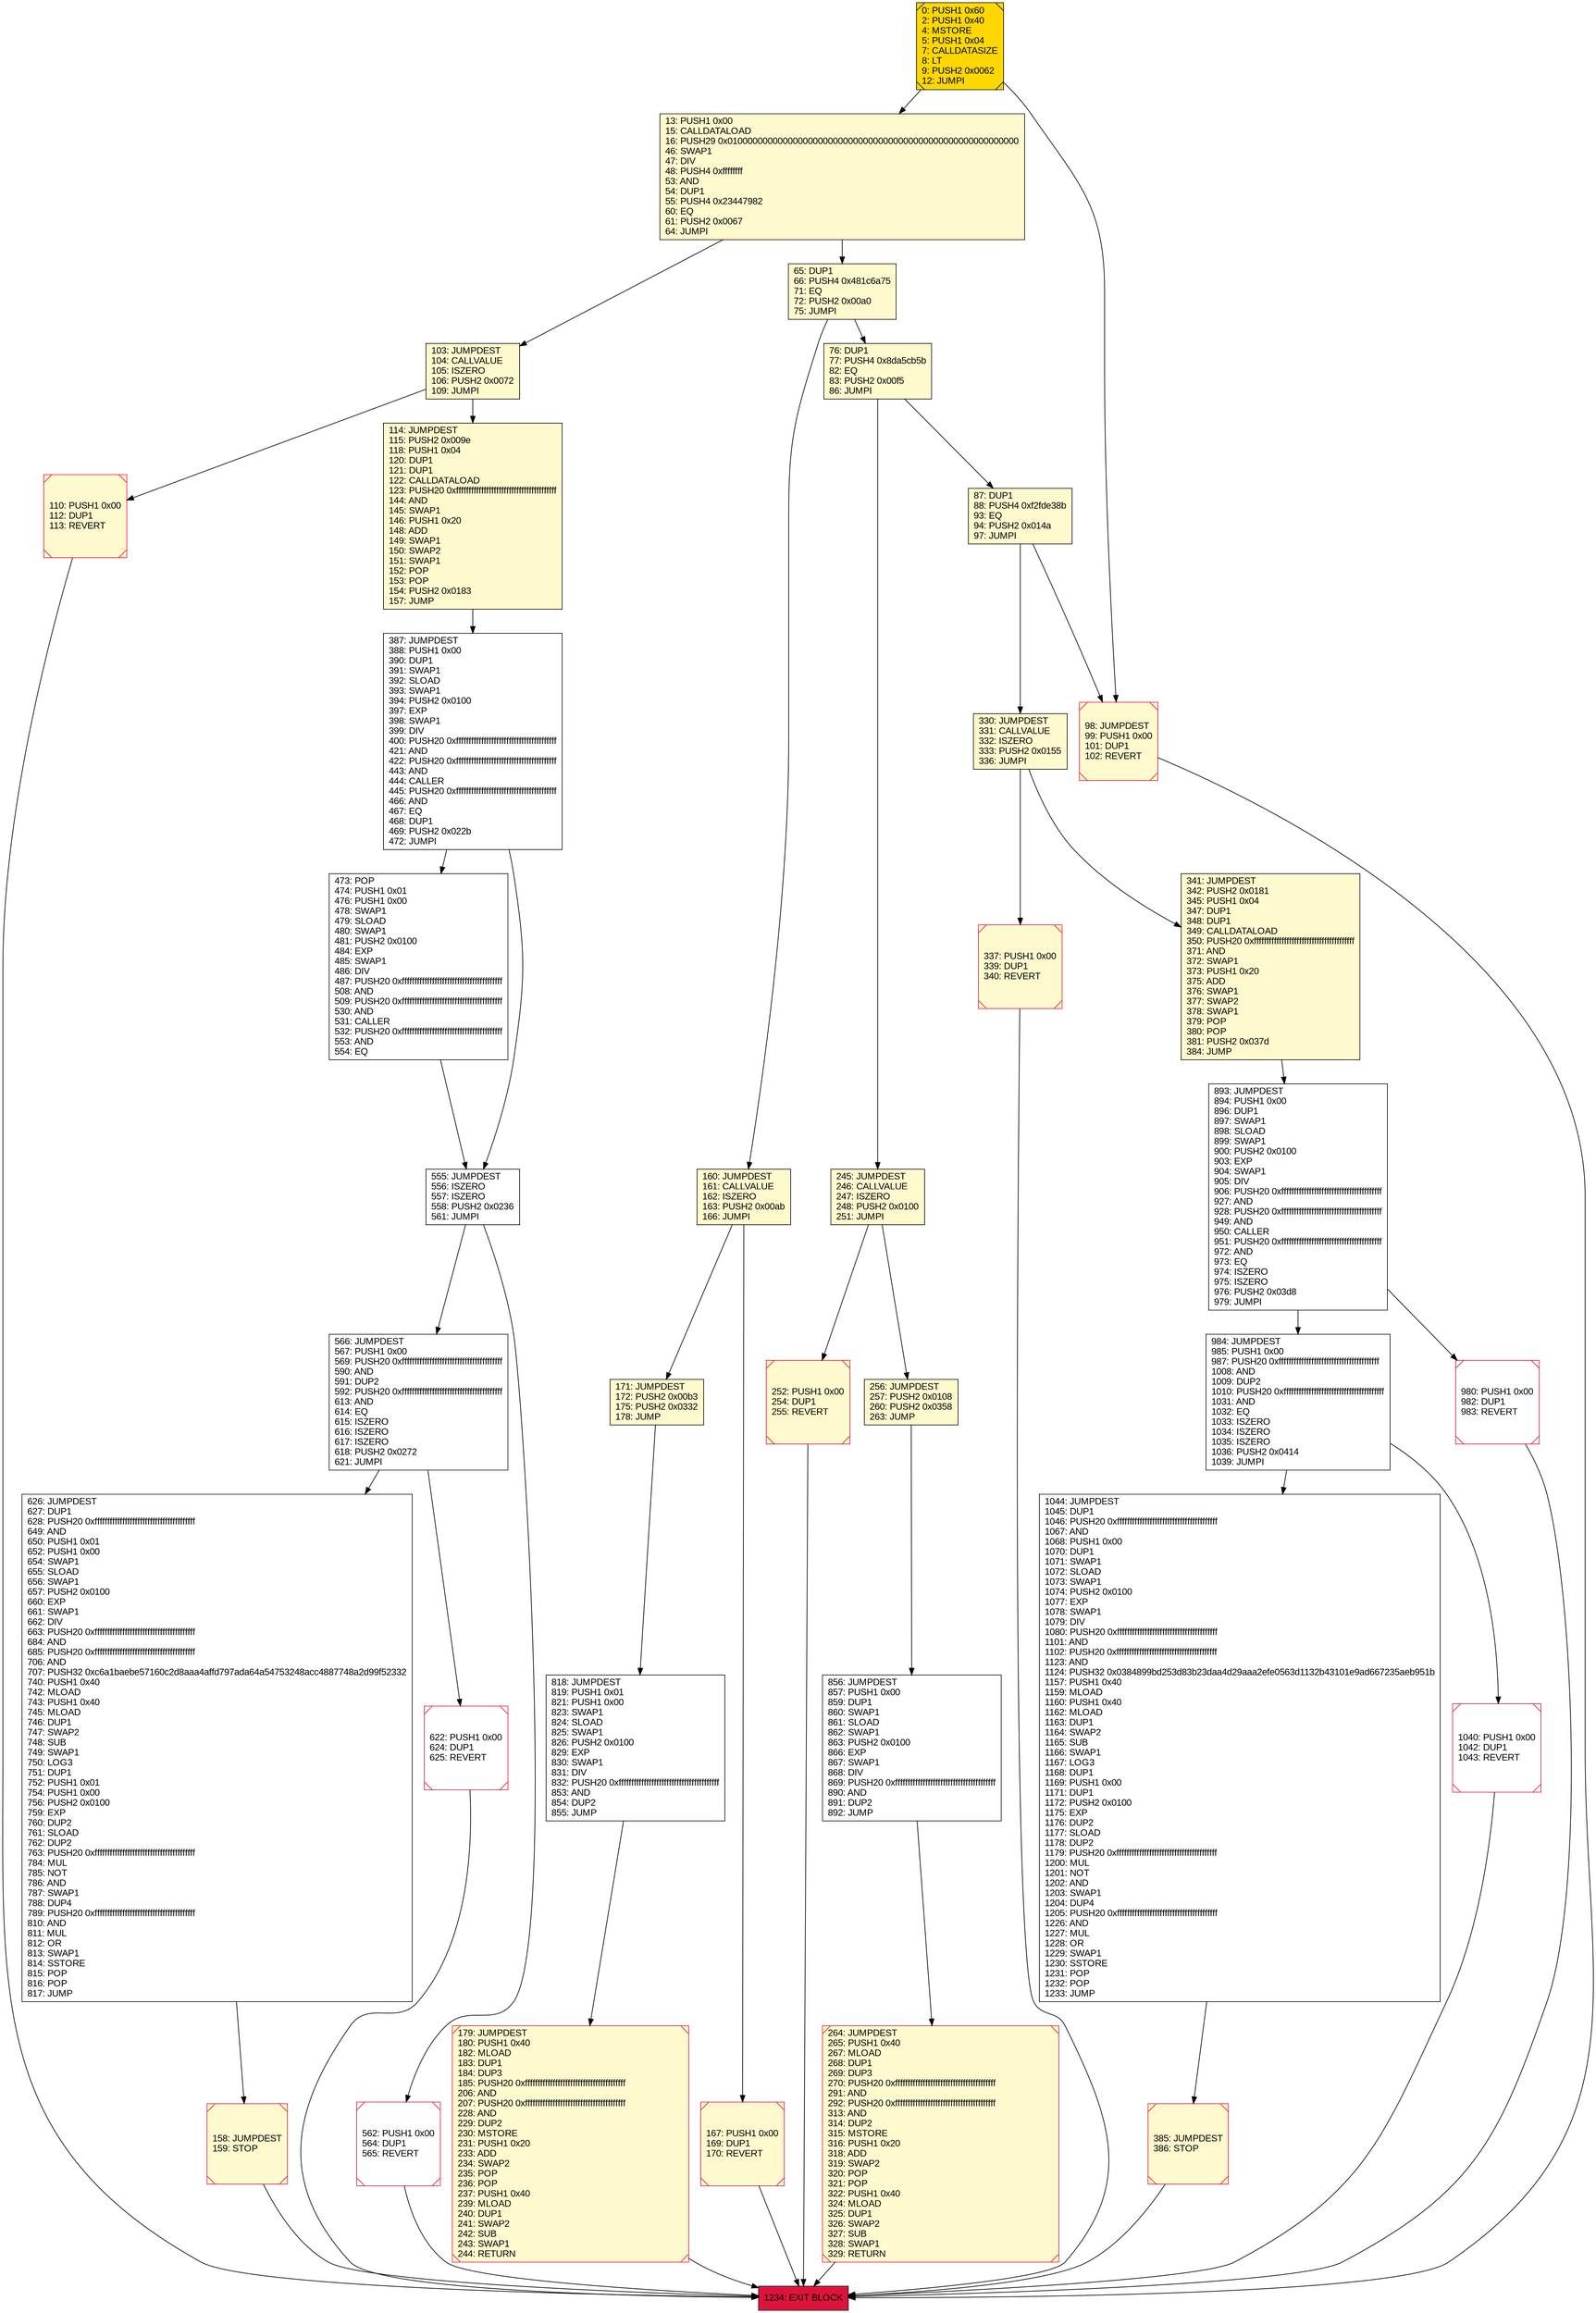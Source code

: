 digraph G {
bgcolor=transparent rankdir=UD;
node [shape=box style=filled color=black fillcolor=white fontname=arial fontcolor=black];
160 [label="160: JUMPDEST\l161: CALLVALUE\l162: ISZERO\l163: PUSH2 0x00ab\l166: JUMPI\l" fillcolor=lemonchiffon ];
555 [label="555: JUMPDEST\l556: ISZERO\l557: ISZERO\l558: PUSH2 0x0236\l561: JUMPI\l" ];
13 [label="13: PUSH1 0x00\l15: CALLDATALOAD\l16: PUSH29 0x0100000000000000000000000000000000000000000000000000000000\l46: SWAP1\l47: DIV\l48: PUSH4 0xffffffff\l53: AND\l54: DUP1\l55: PUSH4 0x23447982\l60: EQ\l61: PUSH2 0x0067\l64: JUMPI\l" fillcolor=lemonchiffon ];
65 [label="65: DUP1\l66: PUSH4 0x481c6a75\l71: EQ\l72: PUSH2 0x00a0\l75: JUMPI\l" fillcolor=lemonchiffon ];
167 [label="167: PUSH1 0x00\l169: DUP1\l170: REVERT\l" fillcolor=lemonchiffon shape=Msquare color=crimson ];
114 [label="114: JUMPDEST\l115: PUSH2 0x009e\l118: PUSH1 0x04\l120: DUP1\l121: DUP1\l122: CALLDATALOAD\l123: PUSH20 0xffffffffffffffffffffffffffffffffffffffff\l144: AND\l145: SWAP1\l146: PUSH1 0x20\l148: ADD\l149: SWAP1\l150: SWAP2\l151: SWAP1\l152: POP\l153: POP\l154: PUSH2 0x0183\l157: JUMP\l" fillcolor=lemonchiffon ];
158 [label="158: JUMPDEST\l159: STOP\l" fillcolor=lemonchiffon shape=Msquare color=crimson ];
984 [label="984: JUMPDEST\l985: PUSH1 0x00\l987: PUSH20 0xffffffffffffffffffffffffffffffffffffffff\l1008: AND\l1009: DUP2\l1010: PUSH20 0xffffffffffffffffffffffffffffffffffffffff\l1031: AND\l1032: EQ\l1033: ISZERO\l1034: ISZERO\l1035: ISZERO\l1036: PUSH2 0x0414\l1039: JUMPI\l" ];
110 [label="110: PUSH1 0x00\l112: DUP1\l113: REVERT\l" fillcolor=lemonchiffon shape=Msquare color=crimson ];
387 [label="387: JUMPDEST\l388: PUSH1 0x00\l390: DUP1\l391: SWAP1\l392: SLOAD\l393: SWAP1\l394: PUSH2 0x0100\l397: EXP\l398: SWAP1\l399: DIV\l400: PUSH20 0xffffffffffffffffffffffffffffffffffffffff\l421: AND\l422: PUSH20 0xffffffffffffffffffffffffffffffffffffffff\l443: AND\l444: CALLER\l445: PUSH20 0xffffffffffffffffffffffffffffffffffffffff\l466: AND\l467: EQ\l468: DUP1\l469: PUSH2 0x022b\l472: JUMPI\l" ];
622 [label="622: PUSH1 0x00\l624: DUP1\l625: REVERT\l" shape=Msquare color=crimson ];
256 [label="256: JUMPDEST\l257: PUSH2 0x0108\l260: PUSH2 0x0358\l263: JUMP\l" fillcolor=lemonchiffon ];
1234 [label="1234: EXIT BLOCK\l" fillcolor=crimson ];
562 [label="562: PUSH1 0x00\l564: DUP1\l565: REVERT\l" shape=Msquare color=crimson ];
566 [label="566: JUMPDEST\l567: PUSH1 0x00\l569: PUSH20 0xffffffffffffffffffffffffffffffffffffffff\l590: AND\l591: DUP2\l592: PUSH20 0xffffffffffffffffffffffffffffffffffffffff\l613: AND\l614: EQ\l615: ISZERO\l616: ISZERO\l617: ISZERO\l618: PUSH2 0x0272\l621: JUMPI\l" ];
626 [label="626: JUMPDEST\l627: DUP1\l628: PUSH20 0xffffffffffffffffffffffffffffffffffffffff\l649: AND\l650: PUSH1 0x01\l652: PUSH1 0x00\l654: SWAP1\l655: SLOAD\l656: SWAP1\l657: PUSH2 0x0100\l660: EXP\l661: SWAP1\l662: DIV\l663: PUSH20 0xffffffffffffffffffffffffffffffffffffffff\l684: AND\l685: PUSH20 0xffffffffffffffffffffffffffffffffffffffff\l706: AND\l707: PUSH32 0xc6a1baebe57160c2d8aaa4affd797ada64a54753248acc4887748a2d99f52332\l740: PUSH1 0x40\l742: MLOAD\l743: PUSH1 0x40\l745: MLOAD\l746: DUP1\l747: SWAP2\l748: SUB\l749: SWAP1\l750: LOG3\l751: DUP1\l752: PUSH1 0x01\l754: PUSH1 0x00\l756: PUSH2 0x0100\l759: EXP\l760: DUP2\l761: SLOAD\l762: DUP2\l763: PUSH20 0xffffffffffffffffffffffffffffffffffffffff\l784: MUL\l785: NOT\l786: AND\l787: SWAP1\l788: DUP4\l789: PUSH20 0xffffffffffffffffffffffffffffffffffffffff\l810: AND\l811: MUL\l812: OR\l813: SWAP1\l814: SSTORE\l815: POP\l816: POP\l817: JUMP\l" ];
0 [label="0: PUSH1 0x60\l2: PUSH1 0x40\l4: MSTORE\l5: PUSH1 0x04\l7: CALLDATASIZE\l8: LT\l9: PUSH2 0x0062\l12: JUMPI\l" fillcolor=lemonchiffon shape=Msquare fillcolor=gold ];
385 [label="385: JUMPDEST\l386: STOP\l" fillcolor=lemonchiffon shape=Msquare color=crimson ];
1044 [label="1044: JUMPDEST\l1045: DUP1\l1046: PUSH20 0xffffffffffffffffffffffffffffffffffffffff\l1067: AND\l1068: PUSH1 0x00\l1070: DUP1\l1071: SWAP1\l1072: SLOAD\l1073: SWAP1\l1074: PUSH2 0x0100\l1077: EXP\l1078: SWAP1\l1079: DIV\l1080: PUSH20 0xffffffffffffffffffffffffffffffffffffffff\l1101: AND\l1102: PUSH20 0xffffffffffffffffffffffffffffffffffffffff\l1123: AND\l1124: PUSH32 0x0384899bd253d83b23daa4d29aaa2efe0563d1132b43101e9ad667235aeb951b\l1157: PUSH1 0x40\l1159: MLOAD\l1160: PUSH1 0x40\l1162: MLOAD\l1163: DUP1\l1164: SWAP2\l1165: SUB\l1166: SWAP1\l1167: LOG3\l1168: DUP1\l1169: PUSH1 0x00\l1171: DUP1\l1172: PUSH2 0x0100\l1175: EXP\l1176: DUP2\l1177: SLOAD\l1178: DUP2\l1179: PUSH20 0xffffffffffffffffffffffffffffffffffffffff\l1200: MUL\l1201: NOT\l1202: AND\l1203: SWAP1\l1204: DUP4\l1205: PUSH20 0xffffffffffffffffffffffffffffffffffffffff\l1226: AND\l1227: MUL\l1228: OR\l1229: SWAP1\l1230: SSTORE\l1231: POP\l1232: POP\l1233: JUMP\l" ];
264 [label="264: JUMPDEST\l265: PUSH1 0x40\l267: MLOAD\l268: DUP1\l269: DUP3\l270: PUSH20 0xffffffffffffffffffffffffffffffffffffffff\l291: AND\l292: PUSH20 0xffffffffffffffffffffffffffffffffffffffff\l313: AND\l314: DUP2\l315: MSTORE\l316: PUSH1 0x20\l318: ADD\l319: SWAP2\l320: POP\l321: POP\l322: PUSH1 0x40\l324: MLOAD\l325: DUP1\l326: SWAP2\l327: SUB\l328: SWAP1\l329: RETURN\l" fillcolor=lemonchiffon shape=Msquare color=crimson ];
473 [label="473: POP\l474: PUSH1 0x01\l476: PUSH1 0x00\l478: SWAP1\l479: SLOAD\l480: SWAP1\l481: PUSH2 0x0100\l484: EXP\l485: SWAP1\l486: DIV\l487: PUSH20 0xffffffffffffffffffffffffffffffffffffffff\l508: AND\l509: PUSH20 0xffffffffffffffffffffffffffffffffffffffff\l530: AND\l531: CALLER\l532: PUSH20 0xffffffffffffffffffffffffffffffffffffffff\l553: AND\l554: EQ\l" ];
252 [label="252: PUSH1 0x00\l254: DUP1\l255: REVERT\l" fillcolor=lemonchiffon shape=Msquare color=crimson ];
179 [label="179: JUMPDEST\l180: PUSH1 0x40\l182: MLOAD\l183: DUP1\l184: DUP3\l185: PUSH20 0xffffffffffffffffffffffffffffffffffffffff\l206: AND\l207: PUSH20 0xffffffffffffffffffffffffffffffffffffffff\l228: AND\l229: DUP2\l230: MSTORE\l231: PUSH1 0x20\l233: ADD\l234: SWAP2\l235: POP\l236: POP\l237: PUSH1 0x40\l239: MLOAD\l240: DUP1\l241: SWAP2\l242: SUB\l243: SWAP1\l244: RETURN\l" fillcolor=lemonchiffon shape=Msquare color=crimson ];
76 [label="76: DUP1\l77: PUSH4 0x8da5cb5b\l82: EQ\l83: PUSH2 0x00f5\l86: JUMPI\l" fillcolor=lemonchiffon ];
245 [label="245: JUMPDEST\l246: CALLVALUE\l247: ISZERO\l248: PUSH2 0x0100\l251: JUMPI\l" fillcolor=lemonchiffon ];
171 [label="171: JUMPDEST\l172: PUSH2 0x00b3\l175: PUSH2 0x0332\l178: JUMP\l" fillcolor=lemonchiffon ];
98 [label="98: JUMPDEST\l99: PUSH1 0x00\l101: DUP1\l102: REVERT\l" fillcolor=lemonchiffon shape=Msquare color=crimson ];
893 [label="893: JUMPDEST\l894: PUSH1 0x00\l896: DUP1\l897: SWAP1\l898: SLOAD\l899: SWAP1\l900: PUSH2 0x0100\l903: EXP\l904: SWAP1\l905: DIV\l906: PUSH20 0xffffffffffffffffffffffffffffffffffffffff\l927: AND\l928: PUSH20 0xffffffffffffffffffffffffffffffffffffffff\l949: AND\l950: CALLER\l951: PUSH20 0xffffffffffffffffffffffffffffffffffffffff\l972: AND\l973: EQ\l974: ISZERO\l975: ISZERO\l976: PUSH2 0x03d8\l979: JUMPI\l" ];
341 [label="341: JUMPDEST\l342: PUSH2 0x0181\l345: PUSH1 0x04\l347: DUP1\l348: DUP1\l349: CALLDATALOAD\l350: PUSH20 0xffffffffffffffffffffffffffffffffffffffff\l371: AND\l372: SWAP1\l373: PUSH1 0x20\l375: ADD\l376: SWAP1\l377: SWAP2\l378: SWAP1\l379: POP\l380: POP\l381: PUSH2 0x037d\l384: JUMP\l" fillcolor=lemonchiffon ];
818 [label="818: JUMPDEST\l819: PUSH1 0x01\l821: PUSH1 0x00\l823: SWAP1\l824: SLOAD\l825: SWAP1\l826: PUSH2 0x0100\l829: EXP\l830: SWAP1\l831: DIV\l832: PUSH20 0xffffffffffffffffffffffffffffffffffffffff\l853: AND\l854: DUP2\l855: JUMP\l" ];
856 [label="856: JUMPDEST\l857: PUSH1 0x00\l859: DUP1\l860: SWAP1\l861: SLOAD\l862: SWAP1\l863: PUSH2 0x0100\l866: EXP\l867: SWAP1\l868: DIV\l869: PUSH20 0xffffffffffffffffffffffffffffffffffffffff\l890: AND\l891: DUP2\l892: JUMP\l" ];
87 [label="87: DUP1\l88: PUSH4 0xf2fde38b\l93: EQ\l94: PUSH2 0x014a\l97: JUMPI\l" fillcolor=lemonchiffon ];
337 [label="337: PUSH1 0x00\l339: DUP1\l340: REVERT\l" fillcolor=lemonchiffon shape=Msquare color=crimson ];
103 [label="103: JUMPDEST\l104: CALLVALUE\l105: ISZERO\l106: PUSH2 0x0072\l109: JUMPI\l" fillcolor=lemonchiffon ];
1040 [label="1040: PUSH1 0x00\l1042: DUP1\l1043: REVERT\l" shape=Msquare color=crimson ];
330 [label="330: JUMPDEST\l331: CALLVALUE\l332: ISZERO\l333: PUSH2 0x0155\l336: JUMPI\l" fillcolor=lemonchiffon ];
980 [label="980: PUSH1 0x00\l982: DUP1\l983: REVERT\l" shape=Msquare color=crimson ];
1044 -> 385;
76 -> 245;
330 -> 337;
114 -> 387;
264 -> 1234;
341 -> 893;
252 -> 1234;
0 -> 13;
76 -> 87;
387 -> 473;
555 -> 562;
984 -> 1044;
566 -> 622;
110 -> 1234;
622 -> 1234;
626 -> 158;
160 -> 171;
337 -> 1234;
65 -> 76;
980 -> 1234;
893 -> 984;
0 -> 98;
179 -> 1234;
13 -> 103;
98 -> 1234;
856 -> 264;
103 -> 114;
103 -> 110;
256 -> 856;
984 -> 1040;
566 -> 626;
562 -> 1234;
13 -> 65;
87 -> 330;
65 -> 160;
160 -> 167;
385 -> 1234;
387 -> 555;
171 -> 818;
818 -> 179;
555 -> 566;
893 -> 980;
167 -> 1234;
87 -> 98;
158 -> 1234;
473 -> 555;
330 -> 341;
1040 -> 1234;
245 -> 256;
245 -> 252;
}